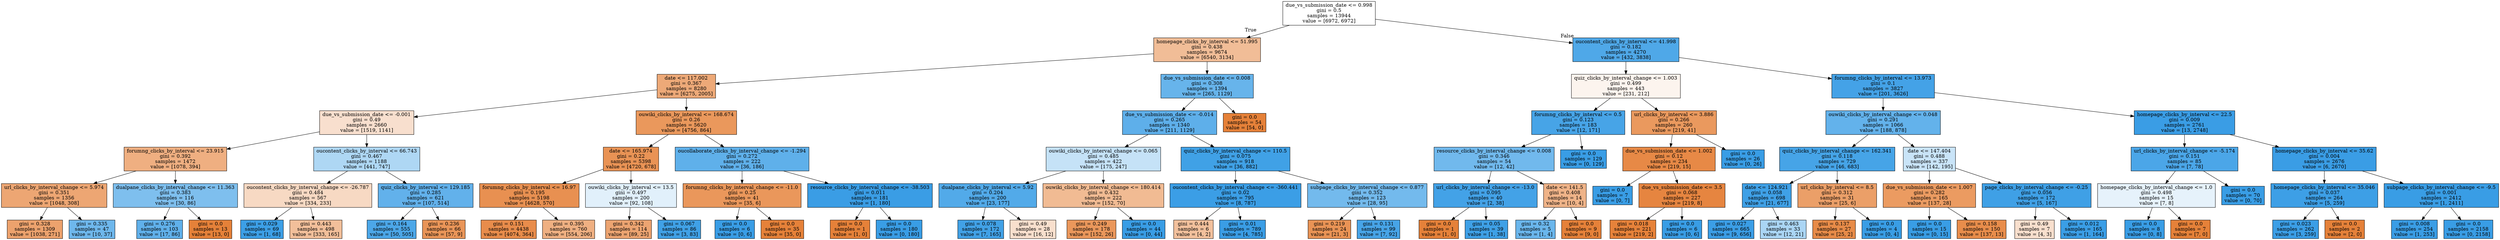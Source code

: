 digraph Tree {
node [shape=box, style="filled", color="black"] ;
0 [label="due_vs_submission_date <= 0.998\ngini = 0.5\nsamples = 13944\nvalue = [6972, 6972]", fillcolor="#e5813900"] ;
1 [label="homepage_clicks_by_interval <= 51.995\ngini = 0.438\nsamples = 9674\nvalue = [6540, 3134]", fillcolor="#e5813985"] ;
0 -> 1 [labeldistance=2.5, labelangle=45, headlabel="True"] ;
2 [label="date <= 117.002\ngini = 0.367\nsamples = 8280\nvalue = [6275, 2005]", fillcolor="#e58139ae"] ;
1 -> 2 ;
3 [label="due_vs_submission_date <= -0.001\ngini = 0.49\nsamples = 2660\nvalue = [1519, 1141]", fillcolor="#e581393f"] ;
2 -> 3 ;
4 [label="forumng_clicks_by_interval <= 23.915\ngini = 0.392\nsamples = 1472\nvalue = [1078, 394]", fillcolor="#e58139a2"] ;
3 -> 4 ;
5 [label="url_clicks_by_interval_change <= 5.974\ngini = 0.351\nsamples = 1356\nvalue = [1048, 308]", fillcolor="#e58139b4"] ;
4 -> 5 ;
6 [label="gini = 0.328\nsamples = 1309\nvalue = [1038, 271]", fillcolor="#e58139bc"] ;
5 -> 6 ;
7 [label="gini = 0.335\nsamples = 47\nvalue = [10, 37]", fillcolor="#399de5ba"] ;
5 -> 7 ;
8 [label="dualpane_clicks_by_interval_change <= 11.363\ngini = 0.383\nsamples = 116\nvalue = [30, 86]", fillcolor="#399de5a6"] ;
4 -> 8 ;
9 [label="gini = 0.276\nsamples = 103\nvalue = [17, 86]", fillcolor="#399de5cd"] ;
8 -> 9 ;
10 [label="gini = 0.0\nsamples = 13\nvalue = [13, 0]", fillcolor="#e58139ff"] ;
8 -> 10 ;
11 [label="oucontent_clicks_by_interval <= 66.743\ngini = 0.467\nsamples = 1188\nvalue = [441, 747]", fillcolor="#399de568"] ;
3 -> 11 ;
12 [label="oucontent_clicks_by_interval_change <= -26.787\ngini = 0.484\nsamples = 567\nvalue = [334, 233]", fillcolor="#e581394d"] ;
11 -> 12 ;
13 [label="gini = 0.029\nsamples = 69\nvalue = [1, 68]", fillcolor="#399de5fb"] ;
12 -> 13 ;
14 [label="gini = 0.443\nsamples = 498\nvalue = [333, 165]", fillcolor="#e5813981"] ;
12 -> 14 ;
15 [label="quiz_clicks_by_interval <= 129.185\ngini = 0.285\nsamples = 621\nvalue = [107, 514]", fillcolor="#399de5ca"] ;
11 -> 15 ;
16 [label="gini = 0.164\nsamples = 555\nvalue = [50, 505]", fillcolor="#399de5e6"] ;
15 -> 16 ;
17 [label="gini = 0.236\nsamples = 66\nvalue = [57, 9]", fillcolor="#e58139d7"] ;
15 -> 17 ;
18 [label="ouwiki_clicks_by_interval <= 168.674\ngini = 0.26\nsamples = 5620\nvalue = [4756, 864]", fillcolor="#e58139d1"] ;
2 -> 18 ;
19 [label="date <= 165.974\ngini = 0.22\nsamples = 5398\nvalue = [4720, 678]", fillcolor="#e58139da"] ;
18 -> 19 ;
20 [label="forumng_clicks_by_interval <= 16.97\ngini = 0.195\nsamples = 5198\nvalue = [4628, 570]", fillcolor="#e58139e0"] ;
19 -> 20 ;
21 [label="gini = 0.151\nsamples = 4438\nvalue = [4074, 364]", fillcolor="#e58139e8"] ;
20 -> 21 ;
22 [label="gini = 0.395\nsamples = 760\nvalue = [554, 206]", fillcolor="#e58139a0"] ;
20 -> 22 ;
23 [label="ouwiki_clicks_by_interval <= 13.5\ngini = 0.497\nsamples = 200\nvalue = [92, 108]", fillcolor="#399de526"] ;
19 -> 23 ;
24 [label="gini = 0.342\nsamples = 114\nvalue = [89, 25]", fillcolor="#e58139b7"] ;
23 -> 24 ;
25 [label="gini = 0.067\nsamples = 86\nvalue = [3, 83]", fillcolor="#399de5f6"] ;
23 -> 25 ;
26 [label="oucollaborate_clicks_by_interval_change <= -1.294\ngini = 0.272\nsamples = 222\nvalue = [36, 186]", fillcolor="#399de5ce"] ;
18 -> 26 ;
27 [label="forumng_clicks_by_interval_change <= -11.0\ngini = 0.25\nsamples = 41\nvalue = [35, 6]", fillcolor="#e58139d3"] ;
26 -> 27 ;
28 [label="gini = 0.0\nsamples = 6\nvalue = [0, 6]", fillcolor="#399de5ff"] ;
27 -> 28 ;
29 [label="gini = 0.0\nsamples = 35\nvalue = [35, 0]", fillcolor="#e58139ff"] ;
27 -> 29 ;
30 [label="resource_clicks_by_interval_change <= -38.503\ngini = 0.011\nsamples = 181\nvalue = [1, 180]", fillcolor="#399de5fe"] ;
26 -> 30 ;
31 [label="gini = 0.0\nsamples = 1\nvalue = [1, 0]", fillcolor="#e58139ff"] ;
30 -> 31 ;
32 [label="gini = 0.0\nsamples = 180\nvalue = [0, 180]", fillcolor="#399de5ff"] ;
30 -> 32 ;
33 [label="due_vs_submission_date <= 0.008\ngini = 0.308\nsamples = 1394\nvalue = [265, 1129]", fillcolor="#399de5c3"] ;
1 -> 33 ;
34 [label="due_vs_submission_date <= -0.014\ngini = 0.265\nsamples = 1340\nvalue = [211, 1129]", fillcolor="#399de5cf"] ;
33 -> 34 ;
35 [label="ouwiki_clicks_by_interval_change <= 0.065\ngini = 0.485\nsamples = 422\nvalue = [175, 247]", fillcolor="#399de54a"] ;
34 -> 35 ;
36 [label="dualpane_clicks_by_interval <= 5.92\ngini = 0.204\nsamples = 200\nvalue = [23, 177]", fillcolor="#399de5de"] ;
35 -> 36 ;
37 [label="gini = 0.078\nsamples = 172\nvalue = [7, 165]", fillcolor="#399de5f4"] ;
36 -> 37 ;
38 [label="gini = 0.49\nsamples = 28\nvalue = [16, 12]", fillcolor="#e5813940"] ;
36 -> 38 ;
39 [label="ouwiki_clicks_by_interval_change <= 180.414\ngini = 0.432\nsamples = 222\nvalue = [152, 70]", fillcolor="#e581398a"] ;
35 -> 39 ;
40 [label="gini = 0.249\nsamples = 178\nvalue = [152, 26]", fillcolor="#e58139d3"] ;
39 -> 40 ;
41 [label="gini = 0.0\nsamples = 44\nvalue = [0, 44]", fillcolor="#399de5ff"] ;
39 -> 41 ;
42 [label="quiz_clicks_by_interval_change <= 110.5\ngini = 0.075\nsamples = 918\nvalue = [36, 882]", fillcolor="#399de5f5"] ;
34 -> 42 ;
43 [label="oucontent_clicks_by_interval_change <= -360.441\ngini = 0.02\nsamples = 795\nvalue = [8, 787]", fillcolor="#399de5fc"] ;
42 -> 43 ;
44 [label="gini = 0.444\nsamples = 6\nvalue = [4, 2]", fillcolor="#e581397f"] ;
43 -> 44 ;
45 [label="gini = 0.01\nsamples = 789\nvalue = [4, 785]", fillcolor="#399de5fe"] ;
43 -> 45 ;
46 [label="subpage_clicks_by_interval_change <= 0.877\ngini = 0.352\nsamples = 123\nvalue = [28, 95]", fillcolor="#399de5b4"] ;
42 -> 46 ;
47 [label="gini = 0.219\nsamples = 24\nvalue = [21, 3]", fillcolor="#e58139db"] ;
46 -> 47 ;
48 [label="gini = 0.131\nsamples = 99\nvalue = [7, 92]", fillcolor="#399de5ec"] ;
46 -> 48 ;
49 [label="gini = 0.0\nsamples = 54\nvalue = [54, 0]", fillcolor="#e58139ff"] ;
33 -> 49 ;
50 [label="oucontent_clicks_by_interval <= 41.998\ngini = 0.182\nsamples = 4270\nvalue = [432, 3838]", fillcolor="#399de5e2"] ;
0 -> 50 [labeldistance=2.5, labelangle=-45, headlabel="False"] ;
51 [label="quiz_clicks_by_interval_change <= 1.003\ngini = 0.499\nsamples = 443\nvalue = [231, 212]", fillcolor="#e5813915"] ;
50 -> 51 ;
52 [label="forumng_clicks_by_interval <= 0.5\ngini = 0.123\nsamples = 183\nvalue = [12, 171]", fillcolor="#399de5ed"] ;
51 -> 52 ;
53 [label="resource_clicks_by_interval_change <= 0.008\ngini = 0.346\nsamples = 54\nvalue = [12, 42]", fillcolor="#399de5b6"] ;
52 -> 53 ;
54 [label="url_clicks_by_interval_change <= -13.0\ngini = 0.095\nsamples = 40\nvalue = [2, 38]", fillcolor="#399de5f2"] ;
53 -> 54 ;
55 [label="gini = 0.0\nsamples = 1\nvalue = [1, 0]", fillcolor="#e58139ff"] ;
54 -> 55 ;
56 [label="gini = 0.05\nsamples = 39\nvalue = [1, 38]", fillcolor="#399de5f8"] ;
54 -> 56 ;
57 [label="date <= 141.5\ngini = 0.408\nsamples = 14\nvalue = [10, 4]", fillcolor="#e5813999"] ;
53 -> 57 ;
58 [label="gini = 0.32\nsamples = 5\nvalue = [1, 4]", fillcolor="#399de5bf"] ;
57 -> 58 ;
59 [label="gini = 0.0\nsamples = 9\nvalue = [9, 0]", fillcolor="#e58139ff"] ;
57 -> 59 ;
60 [label="gini = 0.0\nsamples = 129\nvalue = [0, 129]", fillcolor="#399de5ff"] ;
52 -> 60 ;
61 [label="url_clicks_by_interval <= 3.886\ngini = 0.266\nsamples = 260\nvalue = [219, 41]", fillcolor="#e58139cf"] ;
51 -> 61 ;
62 [label="due_vs_submission_date <= 1.002\ngini = 0.12\nsamples = 234\nvalue = [219, 15]", fillcolor="#e58139ee"] ;
61 -> 62 ;
63 [label="gini = 0.0\nsamples = 7\nvalue = [0, 7]", fillcolor="#399de5ff"] ;
62 -> 63 ;
64 [label="due_vs_submission_date <= 3.5\ngini = 0.068\nsamples = 227\nvalue = [219, 8]", fillcolor="#e58139f6"] ;
62 -> 64 ;
65 [label="gini = 0.018\nsamples = 221\nvalue = [219, 2]", fillcolor="#e58139fd"] ;
64 -> 65 ;
66 [label="gini = 0.0\nsamples = 6\nvalue = [0, 6]", fillcolor="#399de5ff"] ;
64 -> 66 ;
67 [label="gini = 0.0\nsamples = 26\nvalue = [0, 26]", fillcolor="#399de5ff"] ;
61 -> 67 ;
68 [label="forumng_clicks_by_interval <= 13.973\ngini = 0.1\nsamples = 3827\nvalue = [201, 3626]", fillcolor="#399de5f1"] ;
50 -> 68 ;
69 [label="ouwiki_clicks_by_interval_change <= 0.048\ngini = 0.291\nsamples = 1066\nvalue = [188, 878]", fillcolor="#399de5c8"] ;
68 -> 69 ;
70 [label="quiz_clicks_by_interval_change <= 162.341\ngini = 0.118\nsamples = 729\nvalue = [46, 683]", fillcolor="#399de5ee"] ;
69 -> 70 ;
71 [label="date <= 124.921\ngini = 0.058\nsamples = 698\nvalue = [21, 677]", fillcolor="#399de5f7"] ;
70 -> 71 ;
72 [label="gini = 0.027\nsamples = 665\nvalue = [9, 656]", fillcolor="#399de5fc"] ;
71 -> 72 ;
73 [label="gini = 0.463\nsamples = 33\nvalue = [12, 21]", fillcolor="#399de56d"] ;
71 -> 73 ;
74 [label="url_clicks_by_interval <= 8.5\ngini = 0.312\nsamples = 31\nvalue = [25, 6]", fillcolor="#e58139c2"] ;
70 -> 74 ;
75 [label="gini = 0.137\nsamples = 27\nvalue = [25, 2]", fillcolor="#e58139eb"] ;
74 -> 75 ;
76 [label="gini = 0.0\nsamples = 4\nvalue = [0, 4]", fillcolor="#399de5ff"] ;
74 -> 76 ;
77 [label="date <= 147.404\ngini = 0.488\nsamples = 337\nvalue = [142, 195]", fillcolor="#399de545"] ;
69 -> 77 ;
78 [label="due_vs_submission_date <= 1.007\ngini = 0.282\nsamples = 165\nvalue = [137, 28]", fillcolor="#e58139cb"] ;
77 -> 78 ;
79 [label="gini = 0.0\nsamples = 15\nvalue = [0, 15]", fillcolor="#399de5ff"] ;
78 -> 79 ;
80 [label="gini = 0.158\nsamples = 150\nvalue = [137, 13]", fillcolor="#e58139e7"] ;
78 -> 80 ;
81 [label="page_clicks_by_interval_change <= -0.25\ngini = 0.056\nsamples = 172\nvalue = [5, 167]", fillcolor="#399de5f7"] ;
77 -> 81 ;
82 [label="gini = 0.49\nsamples = 7\nvalue = [4, 3]", fillcolor="#e5813940"] ;
81 -> 82 ;
83 [label="gini = 0.012\nsamples = 165\nvalue = [1, 164]", fillcolor="#399de5fd"] ;
81 -> 83 ;
84 [label="homepage_clicks_by_interval <= 22.5\ngini = 0.009\nsamples = 2761\nvalue = [13, 2748]", fillcolor="#399de5fe"] ;
68 -> 84 ;
85 [label="url_clicks_by_interval_change <= -5.174\ngini = 0.151\nsamples = 85\nvalue = [7, 78]", fillcolor="#399de5e8"] ;
84 -> 85 ;
86 [label="homepage_clicks_by_interval_change <= 1.0\ngini = 0.498\nsamples = 15\nvalue = [7, 8]", fillcolor="#399de520"] ;
85 -> 86 ;
87 [label="gini = 0.0\nsamples = 8\nvalue = [0, 8]", fillcolor="#399de5ff"] ;
86 -> 87 ;
88 [label="gini = 0.0\nsamples = 7\nvalue = [7, 0]", fillcolor="#e58139ff"] ;
86 -> 88 ;
89 [label="gini = 0.0\nsamples = 70\nvalue = [0, 70]", fillcolor="#399de5ff"] ;
85 -> 89 ;
90 [label="homepage_clicks_by_interval <= 35.62\ngini = 0.004\nsamples = 2676\nvalue = [6, 2670]", fillcolor="#399de5fe"] ;
84 -> 90 ;
91 [label="homepage_clicks_by_interval <= 35.046\ngini = 0.037\nsamples = 264\nvalue = [5, 259]", fillcolor="#399de5fa"] ;
90 -> 91 ;
92 [label="gini = 0.023\nsamples = 262\nvalue = [3, 259]", fillcolor="#399de5fc"] ;
91 -> 92 ;
93 [label="gini = 0.0\nsamples = 2\nvalue = [2, 0]", fillcolor="#e58139ff"] ;
91 -> 93 ;
94 [label="subpage_clicks_by_interval_change <= -9.5\ngini = 0.001\nsamples = 2412\nvalue = [1, 2411]", fillcolor="#399de5ff"] ;
90 -> 94 ;
95 [label="gini = 0.008\nsamples = 254\nvalue = [1, 253]", fillcolor="#399de5fe"] ;
94 -> 95 ;
96 [label="gini = 0.0\nsamples = 2158\nvalue = [0, 2158]", fillcolor="#399de5ff"] ;
94 -> 96 ;
}